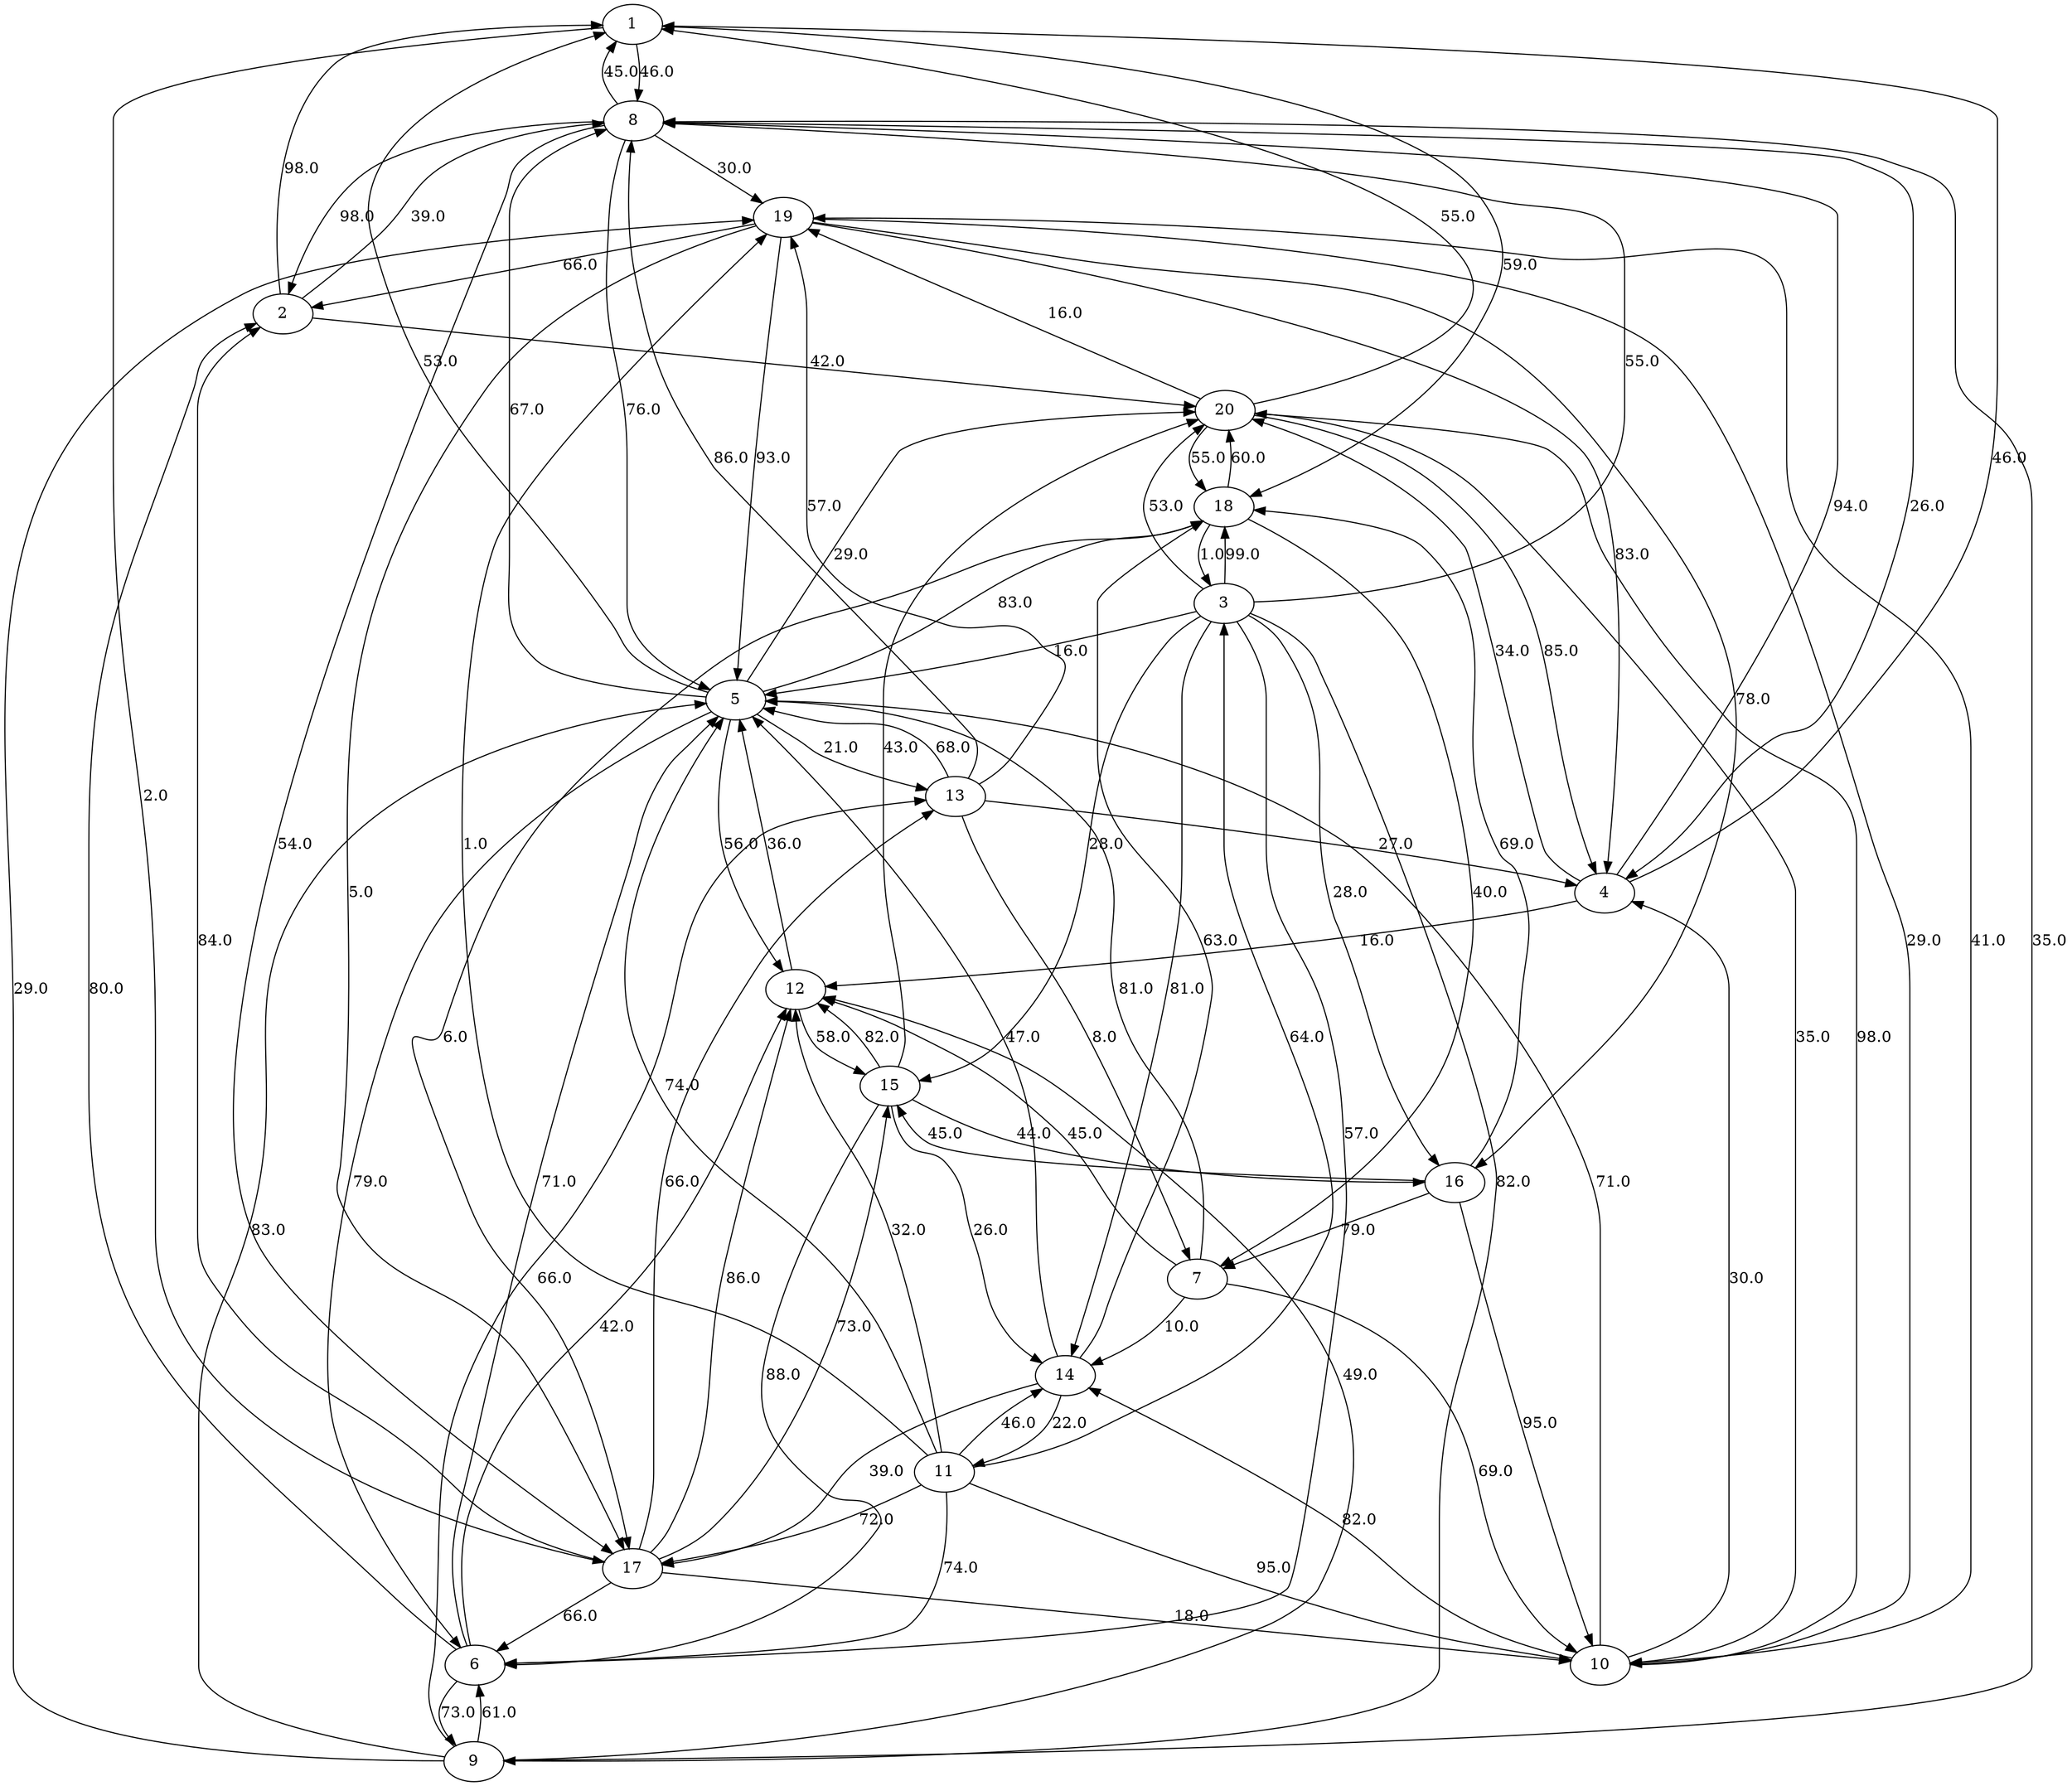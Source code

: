 strict digraph G {
  1 [ label="1" ];
  2 [ label="2" ];
  3 [ label="3" ];
  4 [ label="4" ];
  5 [ label="5" ];
  6 [ label="6" ];
  7 [ label="7" ];
  8 [ label="8" ];
  9 [ label="9" ];
  10 [ label="10" ];
  11 [ label="11" ];
  12 [ label="12" ];
  13 [ label="13" ];
  14 [ label="14" ];
  15 [ label="15" ];
  16 [ label="16" ];
  17 [ label="17" ];
  18 [ label="18" ];
  19 [ label="19" ];
  20 [ label="20" ];
  8 -> 1 [ label="45.0" ];
  16 -> 10 [ label="95.0" ];
  18 -> 7 [ label="40.0" ];
  10 -> 20 [ label="98.0" ];
  13 -> 7 [ label="8.0" ];
  6 -> 2 [ label="80.0" ];
  18 -> 17 [ label="6.0" ];
  11 -> 12 [ label="32.0" ];
  5 -> 20 [ label="29.0" ];
  17 -> 10 [ label="18.0" ];
  12 -> 15 [ label="58.0" ];
  19 -> 16 [ label="78.0" ];
  4 -> 12 [ label="16.0" ];
  7 -> 14 [ label="10.0" ];
  6 -> 12 [ label="42.0" ];
  5 -> 18 [ label="83.0" ];
  3 -> 9 [ label="82.0" ];
  10 -> 14 [ label="82.0" ];
  14 -> 17 [ label="39.0" ];
  14 -> 5 [ label="47.0" ];
  17 -> 6 [ label="66.0" ];
  7 -> 12 [ label="45.0" ];
  18 -> 20 [ label="60.0" ];
  20 -> 10 [ label="35.0" ];
  18 -> 3 [ label="1.0" ];
  12 -> 5 [ label="36.0" ];
  9 -> 6 [ label="61.0" ];
  8 -> 5 [ label="76.0" ];
  15 -> 12 [ label="82.0" ];
  8 -> 19 [ label="30.0" ];
  4 -> 1 [ label="46.0" ];
  9 -> 5 [ label="83.0" ];
  9 -> 8 [ label="35.0" ];
  19 -> 10 [ label="29.0" ];
  4 -> 20 [ label="34.0" ];
  11 -> 3 [ label="64.0" ];
  14 -> 11 [ label="22.0" ];
  5 -> 13 [ label="21.0" ];
  1 -> 8 [ label="46.0" ];
  10 -> 19 [ label="41.0" ];
  8 -> 4 [ label="26.0" ];
  13 -> 8 [ label="86.0" ];
  11 -> 5 [ label="74.0" ];
  10 -> 4 [ label="30.0" ];
  17 -> 2 [ label="84.0" ];
  3 -> 5 [ label="16.0" ];
  1 -> 18 [ label="59.0" ];
  11 -> 10 [ label="95.0" ];
  17 -> 12 [ label="86.0" ];
  9 -> 12 [ label="49.0" ];
  5 -> 12 [ label="56.0" ];
  19 -> 2 [ label="66.0" ];
  10 -> 5 [ label="71.0" ];
  9 -> 13 [ label="66.0" ];
  11 -> 6 [ label="74.0" ];
  7 -> 5 [ label="81.0" ];
  20 -> 1 [ label="55.0" ];
  3 -> 20 [ label="53.0" ];
  5 -> 1 [ label="53.0" ];
  20 -> 19 [ label="16.0" ];
  15 -> 6 [ label="88.0" ];
  2 -> 1 [ label="98.0" ];
  20 -> 18 [ label="55.0" ];
  6 -> 5 [ label="71.0" ];
  3 -> 14 [ label="81.0" ];
  8 -> 2 [ label="98.0" ];
  19 -> 17 [ label="5.0" ];
  20 -> 4 [ label="85.0" ];
  6 -> 9 [ label="73.0" ];
  8 -> 17 [ label="54.0" ];
  15 -> 14 [ label="26.0" ];
  2 -> 20 [ label="42.0" ];
  3 -> 18 [ label="99.0" ];
  11 -> 17 [ label="72.0" ];
  3 -> 6 [ label="57.0" ];
  15 -> 20 [ label="43.0" ];
  1 -> 17 [ label="2.0" ];
  3 -> 16 [ label="28.0" ];
  11 -> 14 [ label="46.0" ];
  4 -> 8 [ label="94.0" ];
  2 -> 8 [ label="39.0" ];
  17 -> 15 [ label="73.0" ];
  14 -> 18 [ label="63.0" ];
  13 -> 5 [ label="68.0" ];
  19 -> 4 [ label="83.0" ];
  7 -> 10 [ label="69.0" ];
  13 -> 19 [ label="57.0" ];
  16 -> 15 [ label="45.0" ];
  16 -> 18 [ label="69.0" ];
  13 -> 4 [ label="27.0" ];
  11 -> 19 [ label="1.0" ];
  16 -> 7 [ label="79.0" ];
  9 -> 19 [ label="29.0" ];
  3 -> 8 [ label="55.0" ];
  5 -> 8 [ label="67.0" ];
  19 -> 5 [ label="93.0" ];
  17 -> 13 [ label="66.0" ];
  3 -> 15 [ label="28.0" ];
  5 -> 6 [ label="79.0" ];
  15 -> 16 [ label="44.0" ];
}
